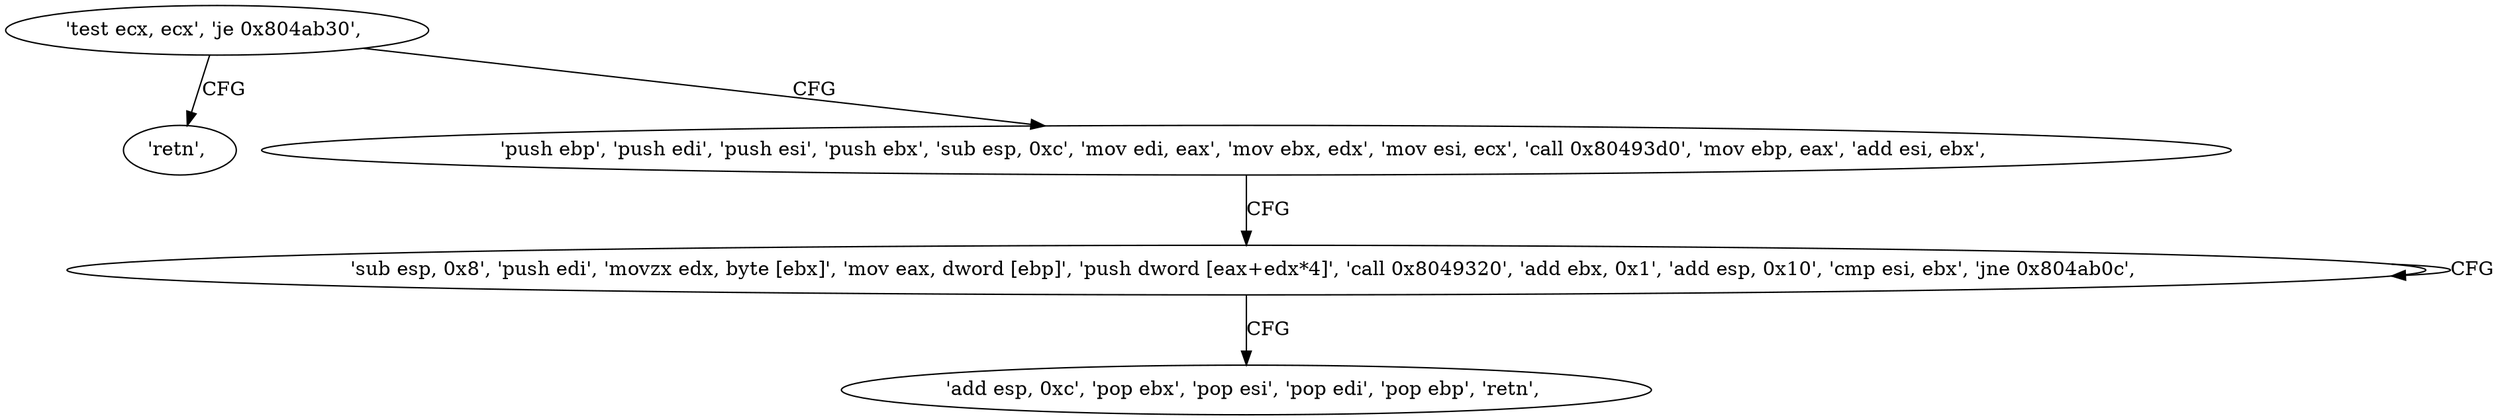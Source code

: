digraph "func" {
"134523634" [label = "'test ecx, ecx', 'je 0x804ab30', " ]
"134523696" [label = "'retn', " ]
"134523638" [label = "'push ebp', 'push edi', 'push esi', 'push ebx', 'sub esp, 0xc', 'mov edi, eax', 'mov ebx, edx', 'mov esi, ecx', 'call 0x80493d0', 'mov ebp, eax', 'add esi, ebx', " ]
"134523660" [label = "'sub esp, 0x8', 'push edi', 'movzx edx, byte [ebx]', 'mov eax, dword [ebp]', 'push dword [eax+edx*4]', 'call 0x8049320', 'add ebx, 0x1', 'add esp, 0x10', 'cmp esi, ebx', 'jne 0x804ab0c', " ]
"134523688" [label = "'add esp, 0xc', 'pop ebx', 'pop esi', 'pop edi', 'pop ebp', 'retn', " ]
"134523634" -> "134523696" [ label = "CFG" ]
"134523634" -> "134523638" [ label = "CFG" ]
"134523638" -> "134523660" [ label = "CFG" ]
"134523660" -> "134523660" [ label = "CFG" ]
"134523660" -> "134523688" [ label = "CFG" ]
}
